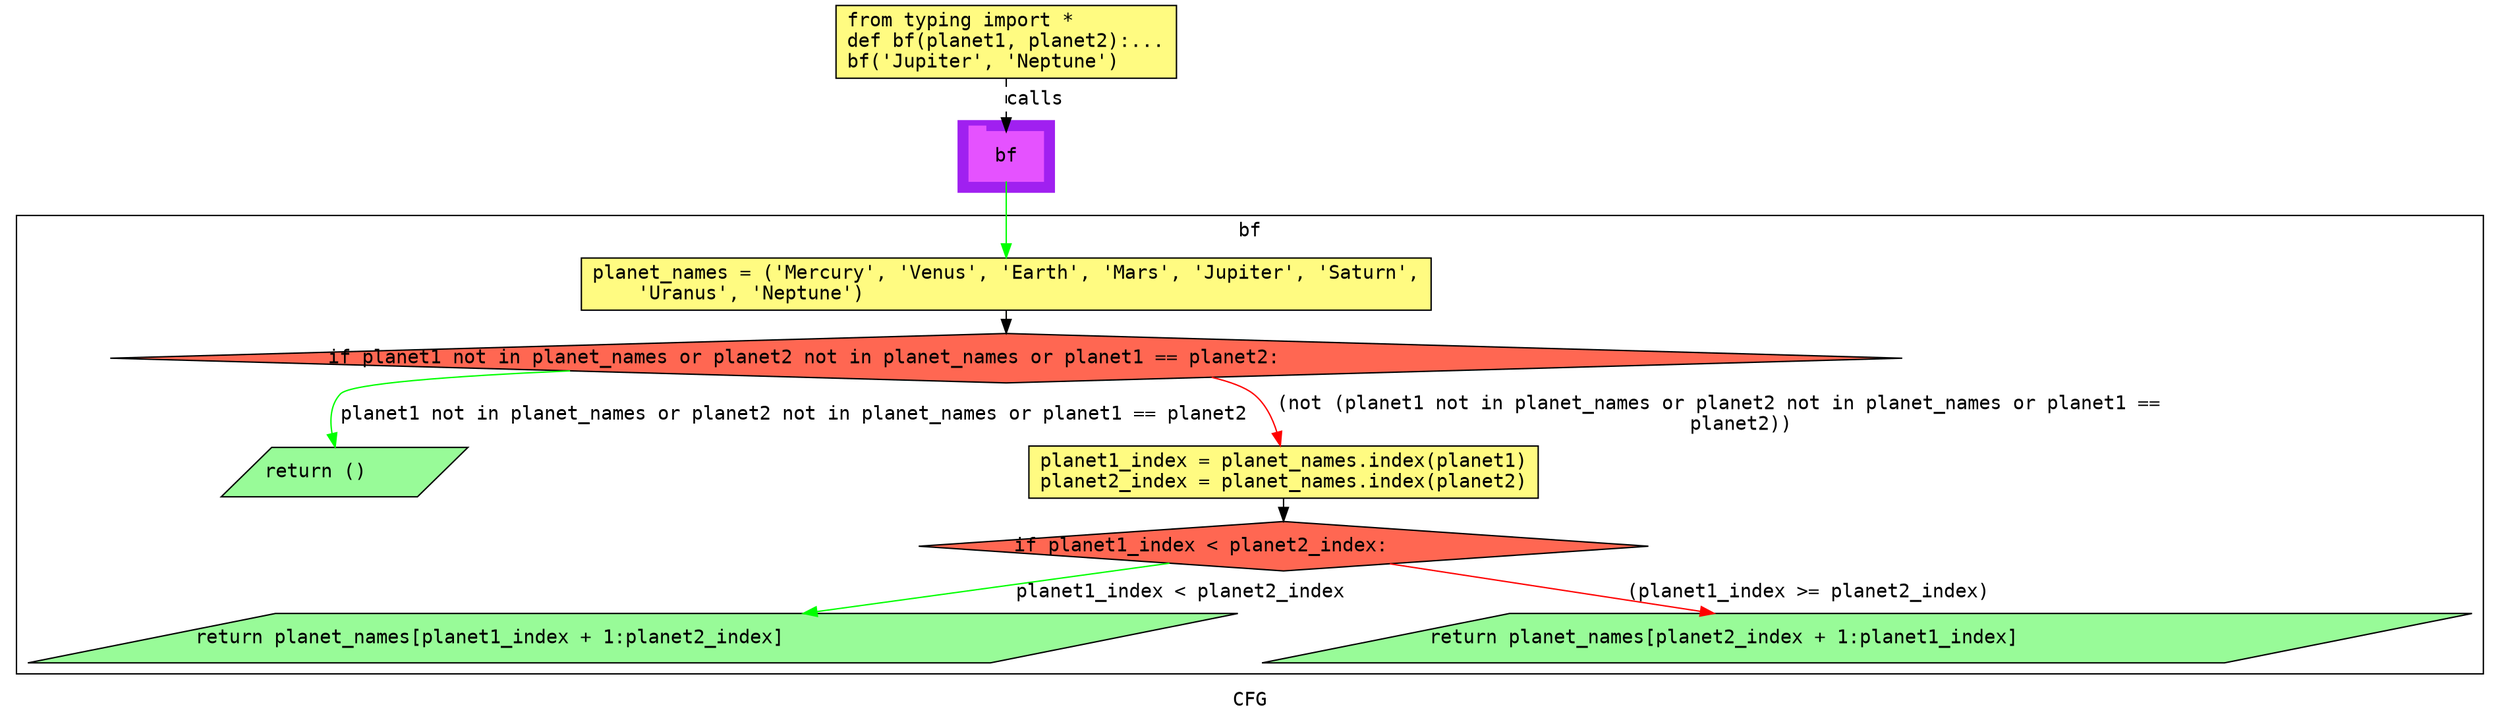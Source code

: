 digraph cluster930CFG {
	graph [bb="0,0,1750,518",
		compound=True,
		fontname="DejaVu Sans Mono",
		label=CFG,
		lheight=0.21,
		lp="875,11.5",
		lwidth=0.35,
		pack=False,
		rankdir=TB,
		ranksep=0.02
	];
	node [fontname="DejaVu Sans Mono",
		label="\N"
	];
	edge [fontname="DejaVu Sans Mono"];
	subgraph cluster_1 {
		graph [bb="693,382,763,434",
			color=purple,
			compound=true,
			fontname="DejaVu Sans Mono",
			label="",
			rankdir=TB,
			ranksep=0.02,
			shape=tab,
			style=filled
		];
		node [fontname="DejaVu Sans Mono"];
		edge [fontname="DejaVu Sans Mono"];
		17	[color="#E552FF",
			height=0.5,
			label=bf,
			linenum="[13]",
			pos="728,408",
			shape=tab,
			style=filled,
			width=0.75];
	}
	subgraph cluster4bf {
		graph [bb="8,31,1742,365",
			compound=True,
			fontname="DejaVu Sans Mono",
			label=bf,
			lheight=0.21,
			lp="875,353.5",
			lwidth=0.24,
			pack=False,
			rankdir=TB,
			ranksep=0.02
		];
		node [fontname="DejaVu Sans Mono"];
		edge [fontname="DejaVu Sans Mono"];
		subgraph cluster_6 {
			graph [color=purple,
				compound=true,
				fontname="DejaVu Sans Mono",
				label="",
				rankdir=TB,
				ranksep=0.02,
				shape=tab,
				style=filled
			];
			node [fontname="DejaVu Sans Mono"];
			edge [fontname="DejaVu Sans Mono"];
		}
		3	[fillcolor="#FFFB81",
			height=0.52778,
			label="planet_names = ('Mercury', 'Venus', 'Earth', 'Mars', 'Jupiter', 'Saturn',\l    'Uranus', 'Neptune')\l",
			linenum="[3]",
			pos="728,315",
			shape=rectangle,
			style="filled,solid",
			width=8.5972];
		4	[fillcolor="#FF6752",
			height=0.5,
			label="if planet1 not in planet_names or planet2 not in planet_names or planet1 == planet2:\l",
			linenum="[4]",
			pos="728,261",
			shape=diamond,
			style="filled,solid",
			width=18.128];
		3 -> 4	[color=black,
			pos="e,728,279.22 728,295.81 728,293.71 728,291.53 728,289.33"];
		5	[fillcolor="#98fb98",
			height=0.5,
			label="return ()\l",
			linenum="[5]",
			pos="254,178",
			shape=parallelogram,
			style="filled,solid",
			width=2.4088];
		4 -> 5	[color=green,
			label="planet1 not in planet_names or planet2 not in planet_names or planet1 == planet2",
			lp="581.5,220",
			pos="e,247.16,196.2 415.18,251.61 329.53,247.76 257.99,242.37 251,235 243.81,227.43 243.17,216.37 244.86,206.08"];
		6	[fillcolor="#FFFB81",
			height=0.52778,
			label="planet1_index = planet_names.index(planet1)\lplanet2_index = planet_names.index(planet2)\l",
			linenum="[6, 7]",
			pos="938,178",
			shape=rectangle,
			style="filled,solid",
			width=5.1528];
		4 -> 6	[color=red,
			label="(not (planet1 not in planet_names or planet2 not in planet_names or planet1 ==
    planet2))",
			lp="1255,220",
			pos="e,935.69,197.25 885.11,247.25 898.62,244.04 909.58,240.02 916,235 924.7,228.19 929.96,217.45 933.15,207.19"];
		10	[fillcolor="#FF6752",
			height=0.5,
			label="if planet1_index < planet2_index:\l",
			linenum="[8]",
			pos="938,124",
			shape=diamond,
			style="filled,solid",
			width=7.3788];
		6 -> 10	[color=black,
			pos="e,938,142.22 938,158.81 938,156.71 938,154.53 938,152.33"];
		11	[fillcolor="#98fb98",
			height=0.5,
			label="return planet_names[planet1_index + 1:planet2_index]\l",
			linenum="[9]",
			pos="441,57",
			shape=parallelogram,
			style="filled,solid",
			width=11.806];
		10 -> 11	[color=green,
			label="planet1_index < planet2_index",
			lp="854,90.5",
			pos="e,571.35,75.047 852.28,111.79 777.81,102.05 668.53,87.757 581.33,76.352"];
		13	[fillcolor="#98fb98",
			height=0.5,
			label="return planet_names[planet2_index + 1:planet1_index]\l",
			linenum="[11]",
			pos="1309,57",
			shape=parallelogram,
			style="filled,solid",
			width=11.806];
		10 -> 13	[color=red,
			label="(planet1_index >= planet2_index)",
			lp="1288.5,90.5",
			pos="e,1211.8,75.037 1008.2,110.7 1062.9,101.13 1139.6,87.68 1201.9,76.766"];
	}
	1	[fillcolor="#FFFB81",
		height=0.73611,
		label="from typing import *\ldef bf(planet1, planet2):...\lbf('Jupiter', 'Neptune')\l",
		linenum="[1]",
		pos="728,491.5",
		shape=rectangle,
		style="filled,solid",
		width=3.4444];
	1 -> 17	[label=calls,
		lp="749,449.5",
		pos="e,728,426.13 728,464.71 728,455.66 728,445.47 728,436.3",
		style=dashed];
	17 -> 3	[color=green,
		pos="e,728,334.29 728,389.88 728,377.12 728,359.4 728,344.52"];
}
